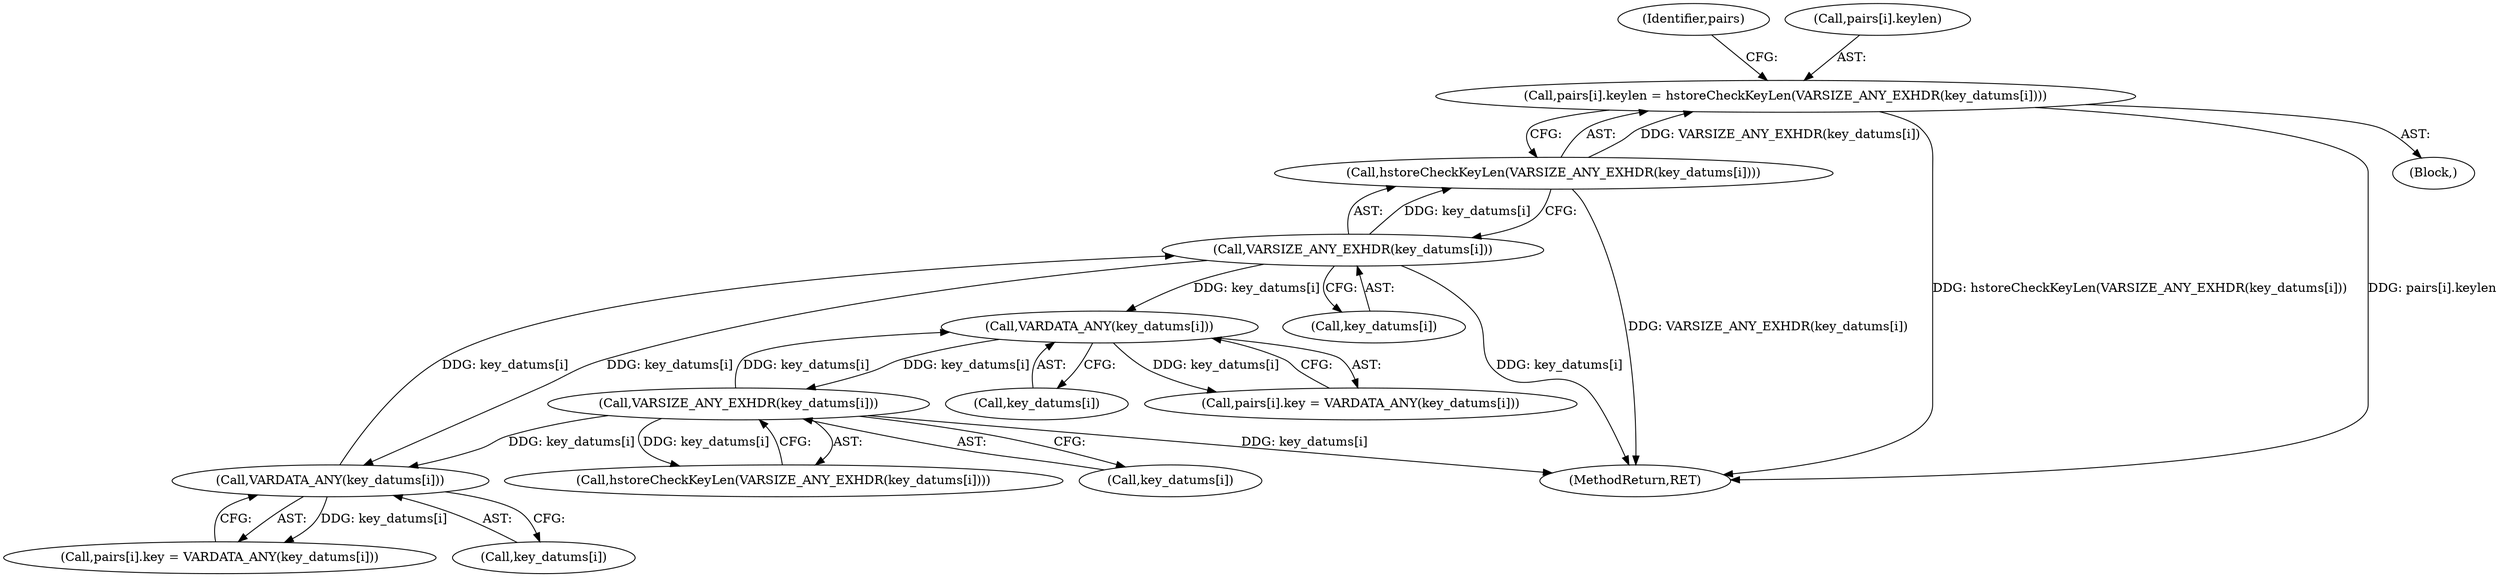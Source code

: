 digraph "0_postgres_31400a673325147e1205326008e32135a78b4d8a_0@array" {
"1000383" [label="(Call,pairs[i].keylen = hstoreCheckKeyLen(VARSIZE_ANY_EXHDR(key_datums[i])))"];
"1000389" [label="(Call,hstoreCheckKeyLen(VARSIZE_ANY_EXHDR(key_datums[i])))"];
"1000390" [label="(Call,VARSIZE_ANY_EXHDR(key_datums[i]))"];
"1000369" [label="(Call,VARDATA_ANY(key_datums[i]))"];
"1000336" [label="(Call,VARSIZE_ANY_EXHDR(key_datums[i]))"];
"1000318" [label="(Call,VARDATA_ANY(key_datums[i]))"];
"1000391" [label="(Call,key_datums[i])"];
"1000335" [label="(Call,hstoreCheckKeyLen(VARSIZE_ANY_EXHDR(key_datums[i])))"];
"1000318" [label="(Call,VARDATA_ANY(key_datums[i]))"];
"1000390" [label="(Call,VARSIZE_ANY_EXHDR(key_datums[i]))"];
"1000337" [label="(Call,key_datums[i])"];
"1000312" [label="(Call,pairs[i].key = VARDATA_ANY(key_datums[i]))"];
"1000363" [label="(Call,pairs[i].key = VARDATA_ANY(key_datums[i]))"];
"1000397" [label="(Identifier,pairs)"];
"1000319" [label="(Call,key_datums[i])"];
"1000389" [label="(Call,hstoreCheckKeyLen(VARSIZE_ANY_EXHDR(key_datums[i])))"];
"1000370" [label="(Call,key_datums[i])"];
"1000336" [label="(Call,VARSIZE_ANY_EXHDR(key_datums[i]))"];
"1000434" [label="(MethodReturn,RET)"];
"1000384" [label="(Call,pairs[i].keylen)"];
"1000362" [label="(Block,)"];
"1000369" [label="(Call,VARDATA_ANY(key_datums[i]))"];
"1000383" [label="(Call,pairs[i].keylen = hstoreCheckKeyLen(VARSIZE_ANY_EXHDR(key_datums[i])))"];
"1000383" -> "1000362"  [label="AST: "];
"1000383" -> "1000389"  [label="CFG: "];
"1000384" -> "1000383"  [label="AST: "];
"1000389" -> "1000383"  [label="AST: "];
"1000397" -> "1000383"  [label="CFG: "];
"1000383" -> "1000434"  [label="DDG: hstoreCheckKeyLen(VARSIZE_ANY_EXHDR(key_datums[i]))"];
"1000383" -> "1000434"  [label="DDG: pairs[i].keylen"];
"1000389" -> "1000383"  [label="DDG: VARSIZE_ANY_EXHDR(key_datums[i])"];
"1000389" -> "1000390"  [label="CFG: "];
"1000390" -> "1000389"  [label="AST: "];
"1000389" -> "1000434"  [label="DDG: VARSIZE_ANY_EXHDR(key_datums[i])"];
"1000390" -> "1000389"  [label="DDG: key_datums[i]"];
"1000390" -> "1000391"  [label="CFG: "];
"1000391" -> "1000390"  [label="AST: "];
"1000390" -> "1000434"  [label="DDG: key_datums[i]"];
"1000390" -> "1000318"  [label="DDG: key_datums[i]"];
"1000390" -> "1000369"  [label="DDG: key_datums[i]"];
"1000369" -> "1000390"  [label="DDG: key_datums[i]"];
"1000369" -> "1000363"  [label="AST: "];
"1000369" -> "1000370"  [label="CFG: "];
"1000370" -> "1000369"  [label="AST: "];
"1000363" -> "1000369"  [label="CFG: "];
"1000369" -> "1000363"  [label="DDG: key_datums[i]"];
"1000336" -> "1000369"  [label="DDG: key_datums[i]"];
"1000336" -> "1000335"  [label="AST: "];
"1000336" -> "1000337"  [label="CFG: "];
"1000337" -> "1000336"  [label="AST: "];
"1000335" -> "1000336"  [label="CFG: "];
"1000336" -> "1000434"  [label="DDG: key_datums[i]"];
"1000336" -> "1000318"  [label="DDG: key_datums[i]"];
"1000336" -> "1000335"  [label="DDG: key_datums[i]"];
"1000318" -> "1000336"  [label="DDG: key_datums[i]"];
"1000318" -> "1000312"  [label="AST: "];
"1000318" -> "1000319"  [label="CFG: "];
"1000319" -> "1000318"  [label="AST: "];
"1000312" -> "1000318"  [label="CFG: "];
"1000318" -> "1000312"  [label="DDG: key_datums[i]"];
}
